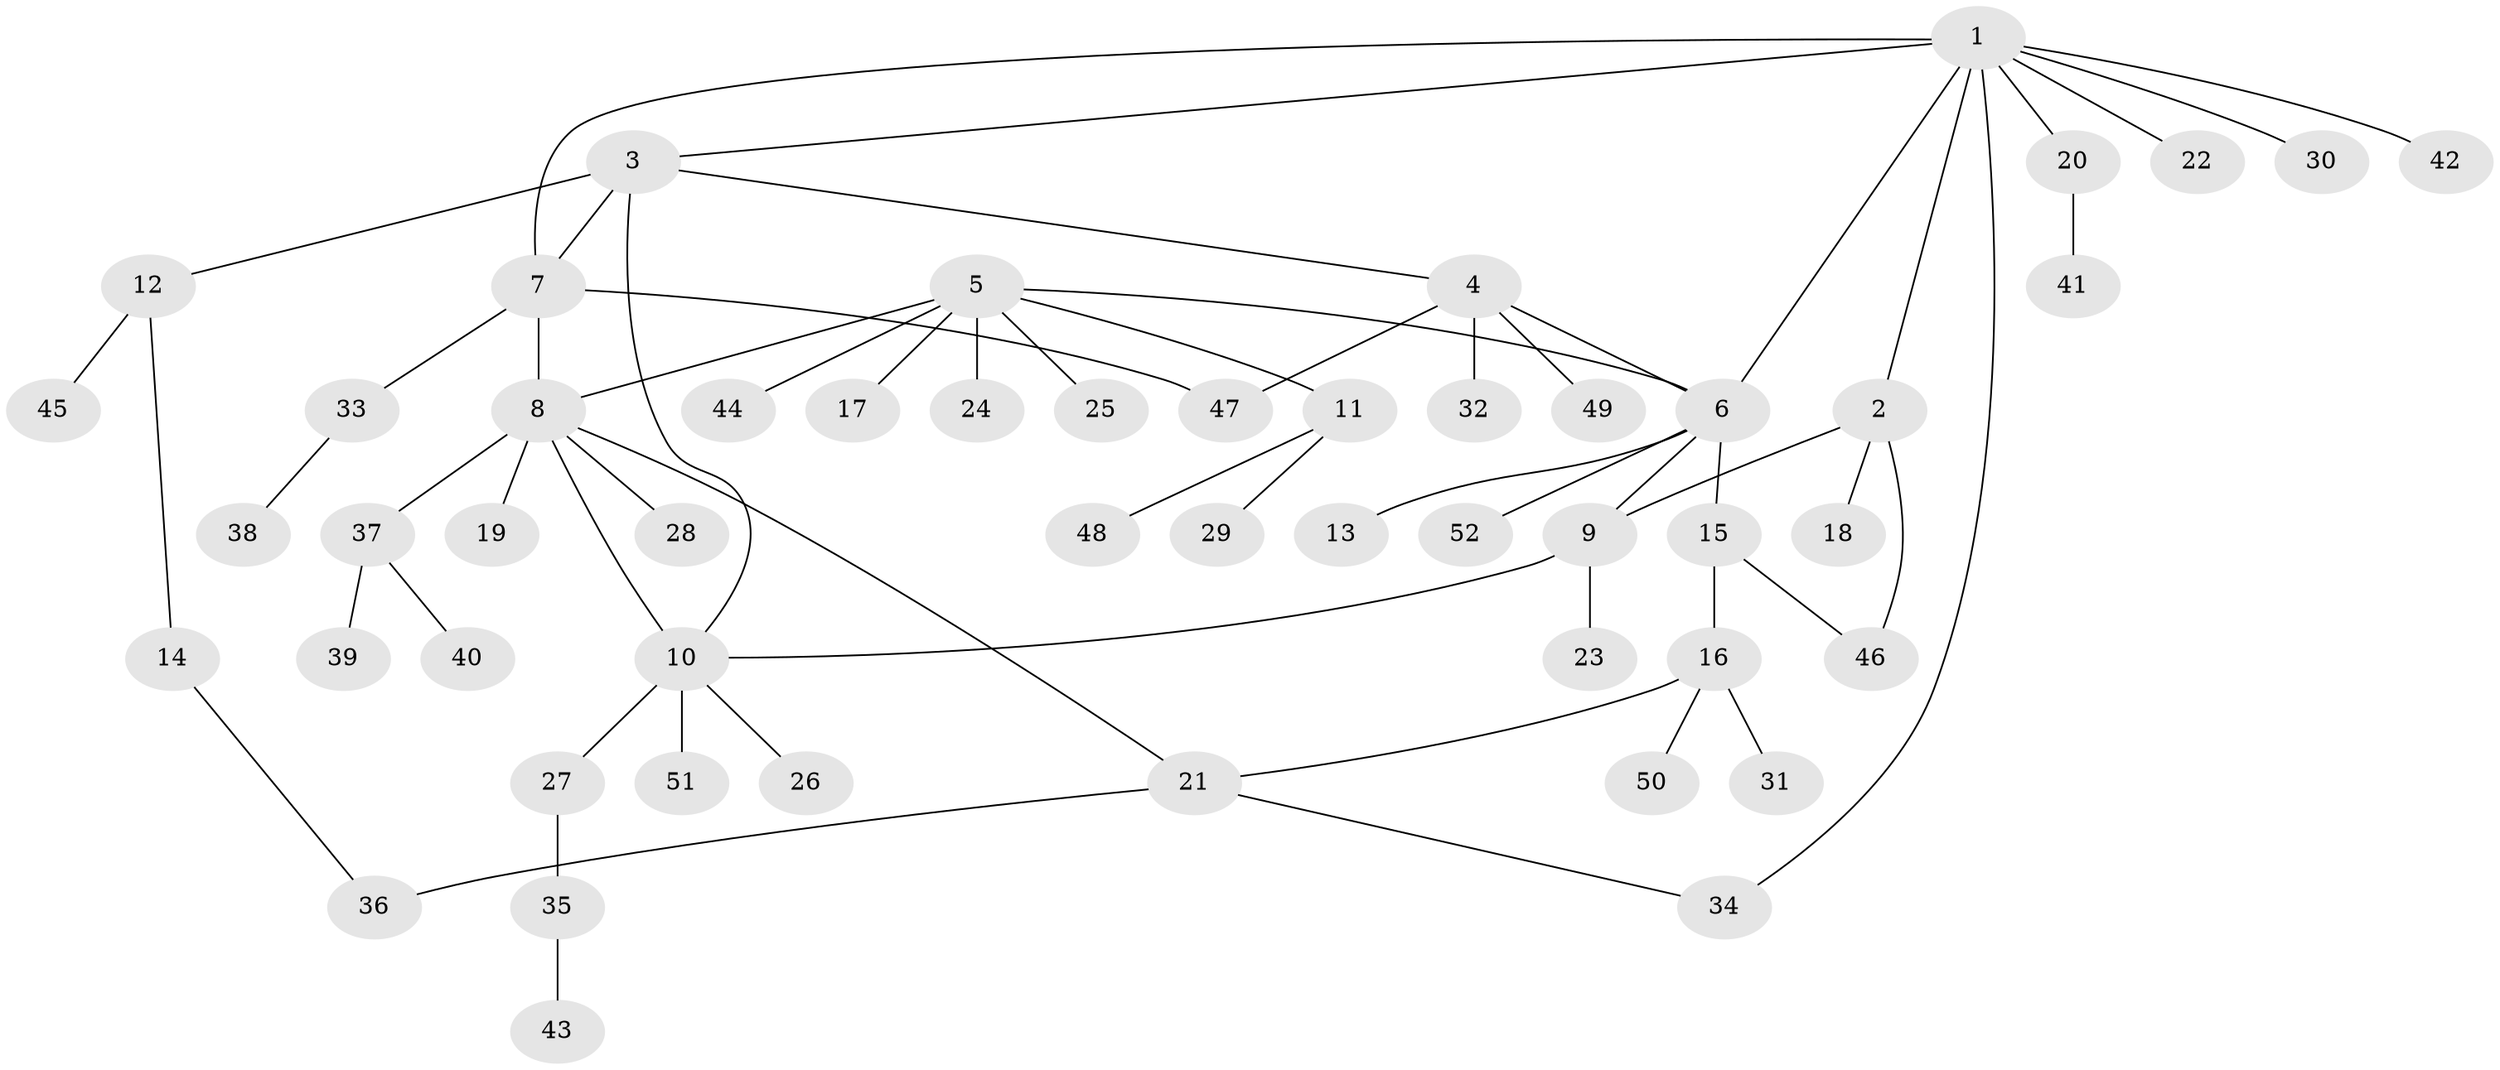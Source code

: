 // Generated by graph-tools (version 1.1) at 2025/15/03/09/25 04:15:50]
// undirected, 52 vertices, 62 edges
graph export_dot {
graph [start="1"]
  node [color=gray90,style=filled];
  1;
  2;
  3;
  4;
  5;
  6;
  7;
  8;
  9;
  10;
  11;
  12;
  13;
  14;
  15;
  16;
  17;
  18;
  19;
  20;
  21;
  22;
  23;
  24;
  25;
  26;
  27;
  28;
  29;
  30;
  31;
  32;
  33;
  34;
  35;
  36;
  37;
  38;
  39;
  40;
  41;
  42;
  43;
  44;
  45;
  46;
  47;
  48;
  49;
  50;
  51;
  52;
  1 -- 2;
  1 -- 3;
  1 -- 6;
  1 -- 7;
  1 -- 20;
  1 -- 22;
  1 -- 30;
  1 -- 34;
  1 -- 42;
  2 -- 9;
  2 -- 18;
  2 -- 46;
  3 -- 4;
  3 -- 7;
  3 -- 10;
  3 -- 12;
  4 -- 6;
  4 -- 32;
  4 -- 47;
  4 -- 49;
  5 -- 6;
  5 -- 8;
  5 -- 11;
  5 -- 17;
  5 -- 24;
  5 -- 25;
  5 -- 44;
  6 -- 9;
  6 -- 13;
  6 -- 15;
  6 -- 52;
  7 -- 8;
  7 -- 33;
  7 -- 47;
  8 -- 10;
  8 -- 19;
  8 -- 21;
  8 -- 28;
  8 -- 37;
  9 -- 10;
  9 -- 23;
  10 -- 26;
  10 -- 27;
  10 -- 51;
  11 -- 29;
  11 -- 48;
  12 -- 14;
  12 -- 45;
  14 -- 36;
  15 -- 16;
  15 -- 46;
  16 -- 21;
  16 -- 31;
  16 -- 50;
  20 -- 41;
  21 -- 34;
  21 -- 36;
  27 -- 35;
  33 -- 38;
  35 -- 43;
  37 -- 39;
  37 -- 40;
}
